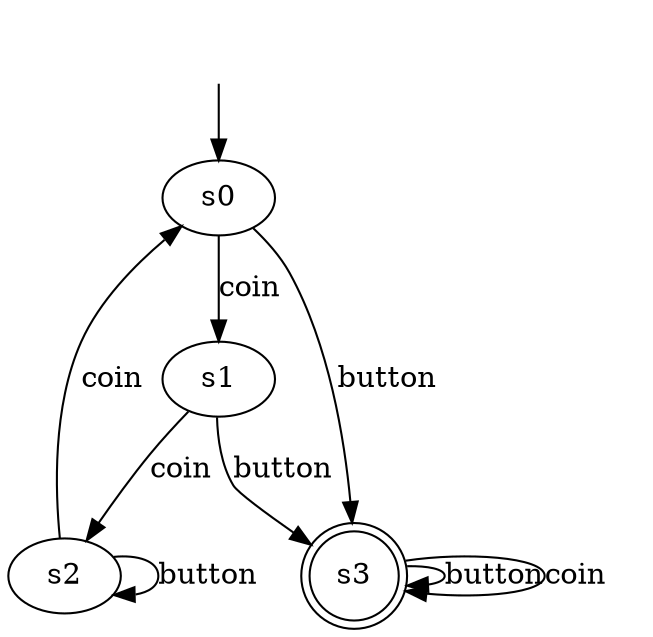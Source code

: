 digraph "output/coffee_dfa_b" {
s0 [label=s0];
s1 [label=s1];
s2 [label=s2];
s3 [label=s3, shape=doublecircle];
s0 -> s1  [label=coin];
s0 -> s3  [label=button];
s1 -> s2  [label=coin];
s1 -> s3  [label=button];
s2 -> s2  [label=button];
s2 -> s0  [label=coin];
s3 -> s3  [label=button];
s3 -> s3  [label=coin];
__start0 [label="", shape=none];
__start0 -> s0  [label=""];
}
